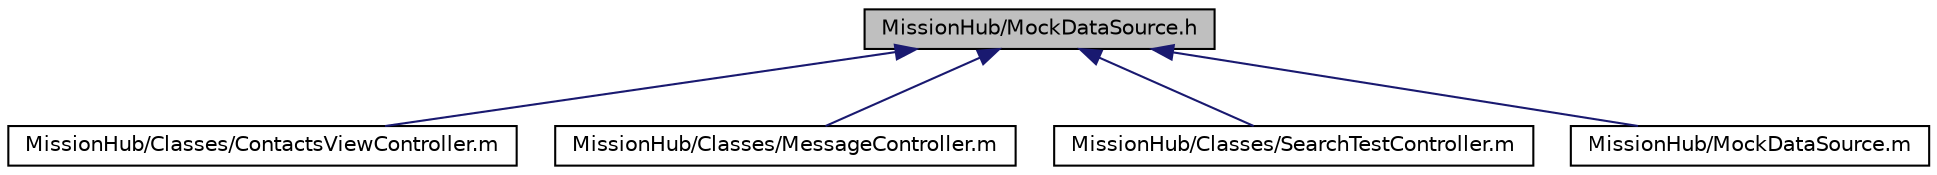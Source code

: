 digraph G
{
  edge [fontname="Helvetica",fontsize="10",labelfontname="Helvetica",labelfontsize="10"];
  node [fontname="Helvetica",fontsize="10",shape=record];
  Node1 [label="MissionHub/MockDataSource.h",height=0.2,width=0.4,color="black", fillcolor="grey75", style="filled" fontcolor="black"];
  Node1 -> Node2 [dir="back",color="midnightblue",fontsize="10",style="solid",fontname="Helvetica"];
  Node2 [label="MissionHub/Classes/ContactsViewController.m",height=0.2,width=0.4,color="black", fillcolor="white", style="filled",URL="$_contacts_view_controller_8m.html"];
  Node1 -> Node3 [dir="back",color="midnightblue",fontsize="10",style="solid",fontname="Helvetica"];
  Node3 [label="MissionHub/Classes/MessageController.m",height=0.2,width=0.4,color="black", fillcolor="white", style="filled",URL="$_message_controller_8m.html"];
  Node1 -> Node4 [dir="back",color="midnightblue",fontsize="10",style="solid",fontname="Helvetica"];
  Node4 [label="MissionHub/Classes/SearchTestController.m",height=0.2,width=0.4,color="black", fillcolor="white", style="filled",URL="$_search_test_controller_8m.html"];
  Node1 -> Node5 [dir="back",color="midnightblue",fontsize="10",style="solid",fontname="Helvetica"];
  Node5 [label="MissionHub/MockDataSource.m",height=0.2,width=0.4,color="black", fillcolor="white", style="filled",URL="$_mock_data_source_8m.html"];
}
